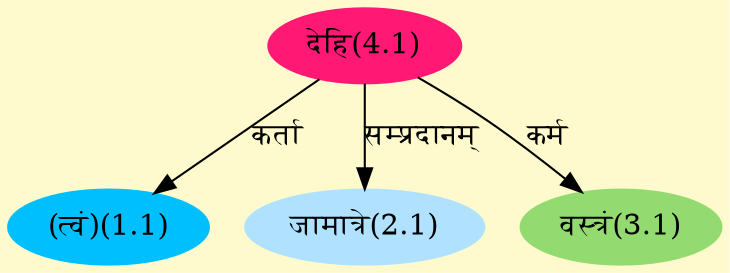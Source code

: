 digraph G{
rankdir=BT;
 compound=true;
 bgcolor="lemonchiffon1";
Node1_1 [style=filled, color="#00BFFF" label = "(त्वं)(1.1)"]
Node4_1 [style=filled, color="#FF1975" label = "देहि(4.1)"]
Node2_1 [style=filled, color="#B0E2FF" label = "जामात्रे(2.1)"]
Node3_1 [style=filled, color="#93DB70" label = "वस्त्रं(3.1)"]
/* Start of Relations section */

Node1_1 -> Node4_1 [  label="कर्ता"  dir="back" ]
Node2_1 -> Node4_1 [  label="सम्प्रदानम्"  dir="back" ]
Node3_1 -> Node4_1 [  label="कर्म"  dir="back" ]
}
